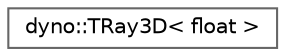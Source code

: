 digraph "Graphical Class Hierarchy"
{
 // LATEX_PDF_SIZE
  bgcolor="transparent";
  edge [fontname=Helvetica,fontsize=10,labelfontname=Helvetica,labelfontsize=10];
  node [fontname=Helvetica,fontsize=10,shape=box,height=0.2,width=0.4];
  rankdir="LR";
  Node0 [id="Node000000",label="dyno::TRay3D\< float \>",height=0.2,width=0.4,color="grey40", fillcolor="white", style="filled",URL="$classdyno_1_1_t_ray3_d.html",tooltip=" "];
}
